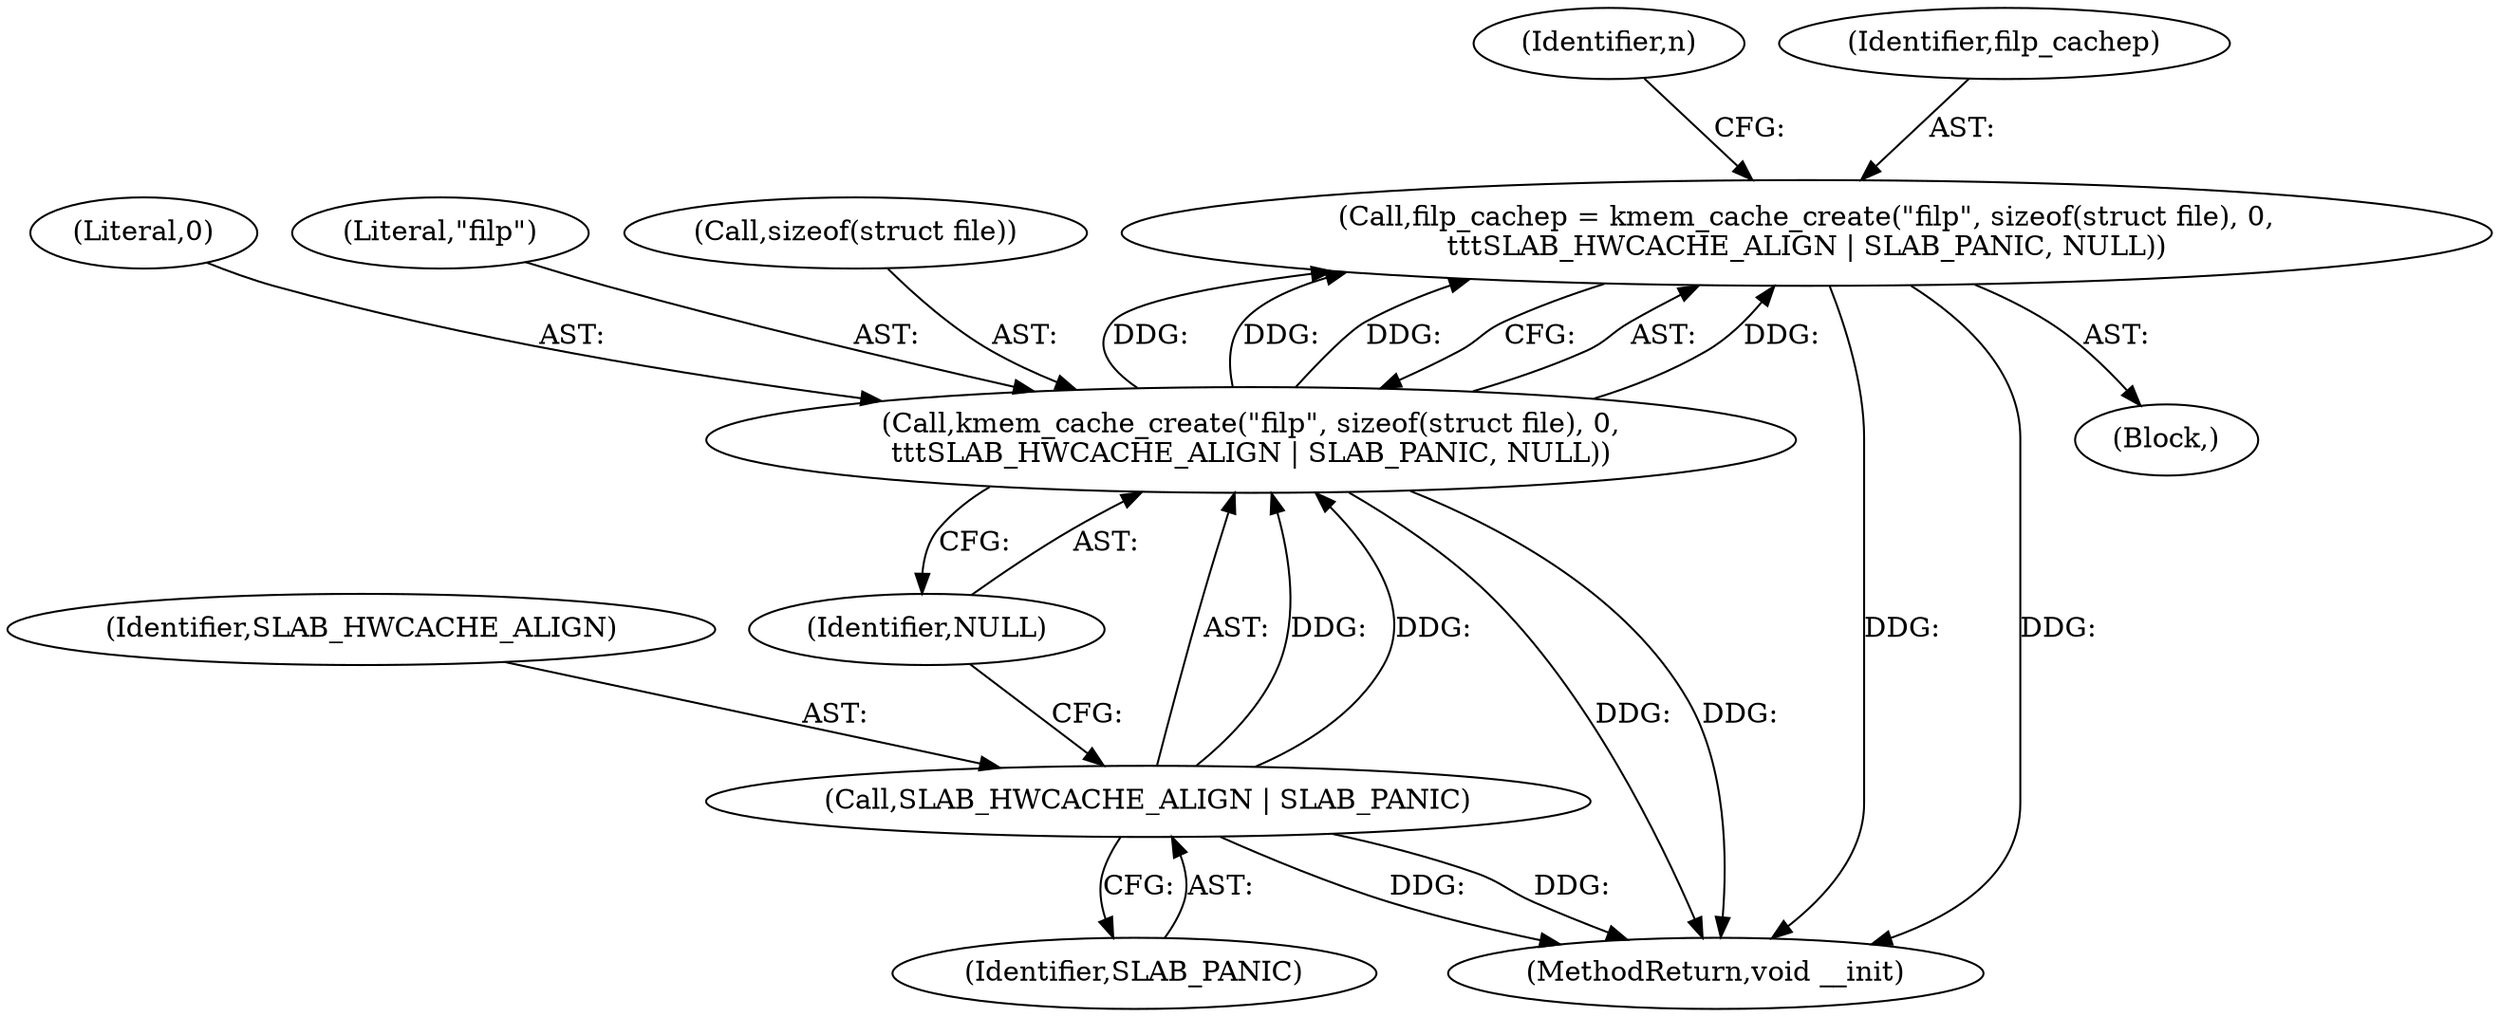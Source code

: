 digraph "0_linux_eee5cc2702929fd41cce28058dc6d6717f723f87_4@API" {
"1000105" [label="(Call,filp_cachep = kmem_cache_create(\"filp\", sizeof(struct file), 0,\n\t\t\tSLAB_HWCACHE_ALIGN | SLAB_PANIC, NULL))"];
"1000107" [label="(Call,kmem_cache_create(\"filp\", sizeof(struct file), 0,\n\t\t\tSLAB_HWCACHE_ALIGN | SLAB_PANIC, NULL))"];
"1000112" [label="(Call,SLAB_HWCACHE_ALIGN | SLAB_PANIC)"];
"1000105" [label="(Call,filp_cachep = kmem_cache_create(\"filp\", sizeof(struct file), 0,\n\t\t\tSLAB_HWCACHE_ALIGN | SLAB_PANIC, NULL))"];
"1000130" [label="(MethodReturn,void __init)"];
"1000113" [label="(Identifier,SLAB_HWCACHE_ALIGN)"];
"1000111" [label="(Literal,0)"];
"1000117" [label="(Identifier,n)"];
"1000108" [label="(Literal,\"filp\")"];
"1000107" [label="(Call,kmem_cache_create(\"filp\", sizeof(struct file), 0,\n\t\t\tSLAB_HWCACHE_ALIGN | SLAB_PANIC, NULL))"];
"1000109" [label="(Call,sizeof(struct file))"];
"1000114" [label="(Identifier,SLAB_PANIC)"];
"1000115" [label="(Identifier,NULL)"];
"1000103" [label="(Block,)"];
"1000112" [label="(Call,SLAB_HWCACHE_ALIGN | SLAB_PANIC)"];
"1000106" [label="(Identifier,filp_cachep)"];
"1000105" -> "1000103"  [label="AST: "];
"1000105" -> "1000107"  [label="CFG: "];
"1000106" -> "1000105"  [label="AST: "];
"1000107" -> "1000105"  [label="AST: "];
"1000117" -> "1000105"  [label="CFG: "];
"1000105" -> "1000130"  [label="DDG: "];
"1000105" -> "1000130"  [label="DDG: "];
"1000107" -> "1000105"  [label="DDG: "];
"1000107" -> "1000105"  [label="DDG: "];
"1000107" -> "1000105"  [label="DDG: "];
"1000107" -> "1000105"  [label="DDG: "];
"1000107" -> "1000115"  [label="CFG: "];
"1000108" -> "1000107"  [label="AST: "];
"1000109" -> "1000107"  [label="AST: "];
"1000111" -> "1000107"  [label="AST: "];
"1000112" -> "1000107"  [label="AST: "];
"1000115" -> "1000107"  [label="AST: "];
"1000107" -> "1000130"  [label="DDG: "];
"1000107" -> "1000130"  [label="DDG: "];
"1000112" -> "1000107"  [label="DDG: "];
"1000112" -> "1000107"  [label="DDG: "];
"1000112" -> "1000114"  [label="CFG: "];
"1000113" -> "1000112"  [label="AST: "];
"1000114" -> "1000112"  [label="AST: "];
"1000115" -> "1000112"  [label="CFG: "];
"1000112" -> "1000130"  [label="DDG: "];
"1000112" -> "1000130"  [label="DDG: "];
}
